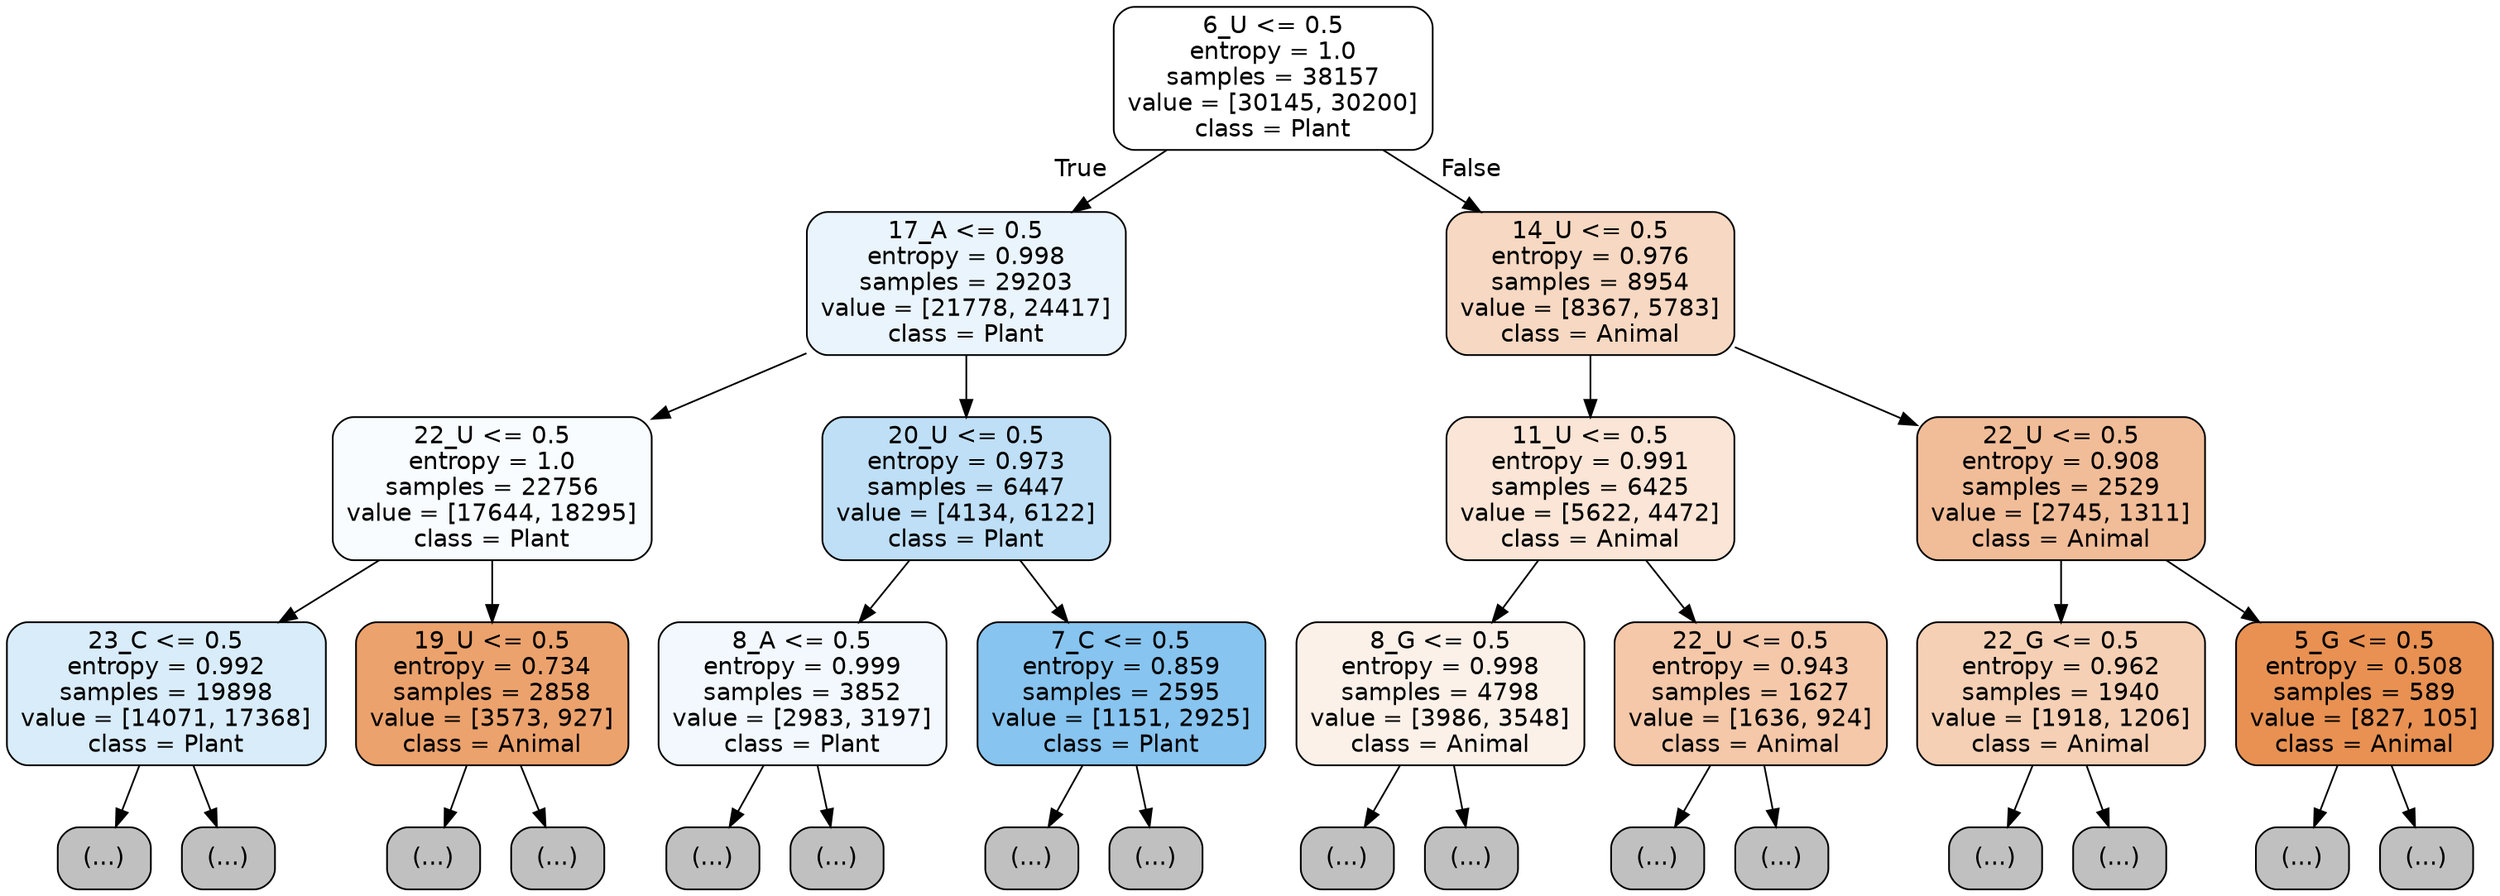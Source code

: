 digraph Tree {
node [shape=box, style="filled, rounded", color="black", fontname="helvetica"] ;
edge [fontname="helvetica"] ;
0 [label="6_U <= 0.5\nentropy = 1.0\nsamples = 38157\nvalue = [30145, 30200]\nclass = Plant", fillcolor="#ffffff"] ;
1 [label="17_A <= 0.5\nentropy = 0.998\nsamples = 29203\nvalue = [21778, 24417]\nclass = Plant", fillcolor="#eaf4fc"] ;
0 -> 1 [labeldistance=2.5, labelangle=45, headlabel="True"] ;
2 [label="22_U <= 0.5\nentropy = 1.0\nsamples = 22756\nvalue = [17644, 18295]\nclass = Plant", fillcolor="#f8fcfe"] ;
1 -> 2 ;
3 [label="23_C <= 0.5\nentropy = 0.992\nsamples = 19898\nvalue = [14071, 17368]\nclass = Plant", fillcolor="#d9ecfa"] ;
2 -> 3 ;
4 [label="(...)", fillcolor="#C0C0C0"] ;
3 -> 4 ;
8103 [label="(...)", fillcolor="#C0C0C0"] ;
3 -> 8103 ;
8456 [label="19_U <= 0.5\nentropy = 0.734\nsamples = 2858\nvalue = [3573, 927]\nclass = Animal", fillcolor="#eca26c"] ;
2 -> 8456 ;
8457 [label="(...)", fillcolor="#C0C0C0"] ;
8456 -> 8457 ;
9334 [label="(...)", fillcolor="#C0C0C0"] ;
8456 -> 9334 ;
9563 [label="20_U <= 0.5\nentropy = 0.973\nsamples = 6447\nvalue = [4134, 6122]\nclass = Plant", fillcolor="#bfdff7"] ;
1 -> 9563 ;
9564 [label="8_A <= 0.5\nentropy = 0.999\nsamples = 3852\nvalue = [2983, 3197]\nclass = Plant", fillcolor="#f2f8fd"] ;
9563 -> 9564 ;
9565 [label="(...)", fillcolor="#C0C0C0"] ;
9564 -> 9565 ;
11074 [label="(...)", fillcolor="#C0C0C0"] ;
9564 -> 11074 ;
11671 [label="7_C <= 0.5\nentropy = 0.859\nsamples = 2595\nvalue = [1151, 2925]\nclass = Plant", fillcolor="#87c4ef"] ;
9563 -> 11671 ;
11672 [label="(...)", fillcolor="#C0C0C0"] ;
11671 -> 11672 ;
12271 [label="(...)", fillcolor="#C0C0C0"] ;
11671 -> 12271 ;
12424 [label="14_U <= 0.5\nentropy = 0.976\nsamples = 8954\nvalue = [8367, 5783]\nclass = Animal", fillcolor="#f7d8c2"] ;
0 -> 12424 [labeldistance=2.5, labelangle=-45, headlabel="False"] ;
12425 [label="11_U <= 0.5\nentropy = 0.991\nsamples = 6425\nvalue = [5622, 4472]\nclass = Animal", fillcolor="#fae5d6"] ;
12424 -> 12425 ;
12426 [label="8_G <= 0.5\nentropy = 0.998\nsamples = 4798\nvalue = [3986, 3548]\nclass = Animal", fillcolor="#fcf1e9"] ;
12425 -> 12426 ;
12427 [label="(...)", fillcolor="#C0C0C0"] ;
12426 -> 12427 ;
14088 [label="(...)", fillcolor="#C0C0C0"] ;
12426 -> 14088 ;
14653 [label="22_U <= 0.5\nentropy = 0.943\nsamples = 1627\nvalue = [1636, 924]\nclass = Animal", fillcolor="#f4c8a9"] ;
12425 -> 14653 ;
14654 [label="(...)", fillcolor="#C0C0C0"] ;
14653 -> 14654 ;
15493 [label="(...)", fillcolor="#C0C0C0"] ;
14653 -> 15493 ;
15596 [label="22_U <= 0.5\nentropy = 0.908\nsamples = 2529\nvalue = [2745, 1311]\nclass = Animal", fillcolor="#f1bd98"] ;
12424 -> 15596 ;
15597 [label="22_G <= 0.5\nentropy = 0.962\nsamples = 1940\nvalue = [1918, 1206]\nclass = Animal", fillcolor="#f5d0b5"] ;
15596 -> 15597 ;
15598 [label="(...)", fillcolor="#C0C0C0"] ;
15597 -> 15598 ;
16609 [label="(...)", fillcolor="#C0C0C0"] ;
15597 -> 16609 ;
16754 [label="5_G <= 0.5\nentropy = 0.508\nsamples = 589\nvalue = [827, 105]\nclass = Animal", fillcolor="#e89152"] ;
15596 -> 16754 ;
16755 [label="(...)", fillcolor="#C0C0C0"] ;
16754 -> 16755 ;
16860 [label="(...)", fillcolor="#C0C0C0"] ;
16754 -> 16860 ;
}